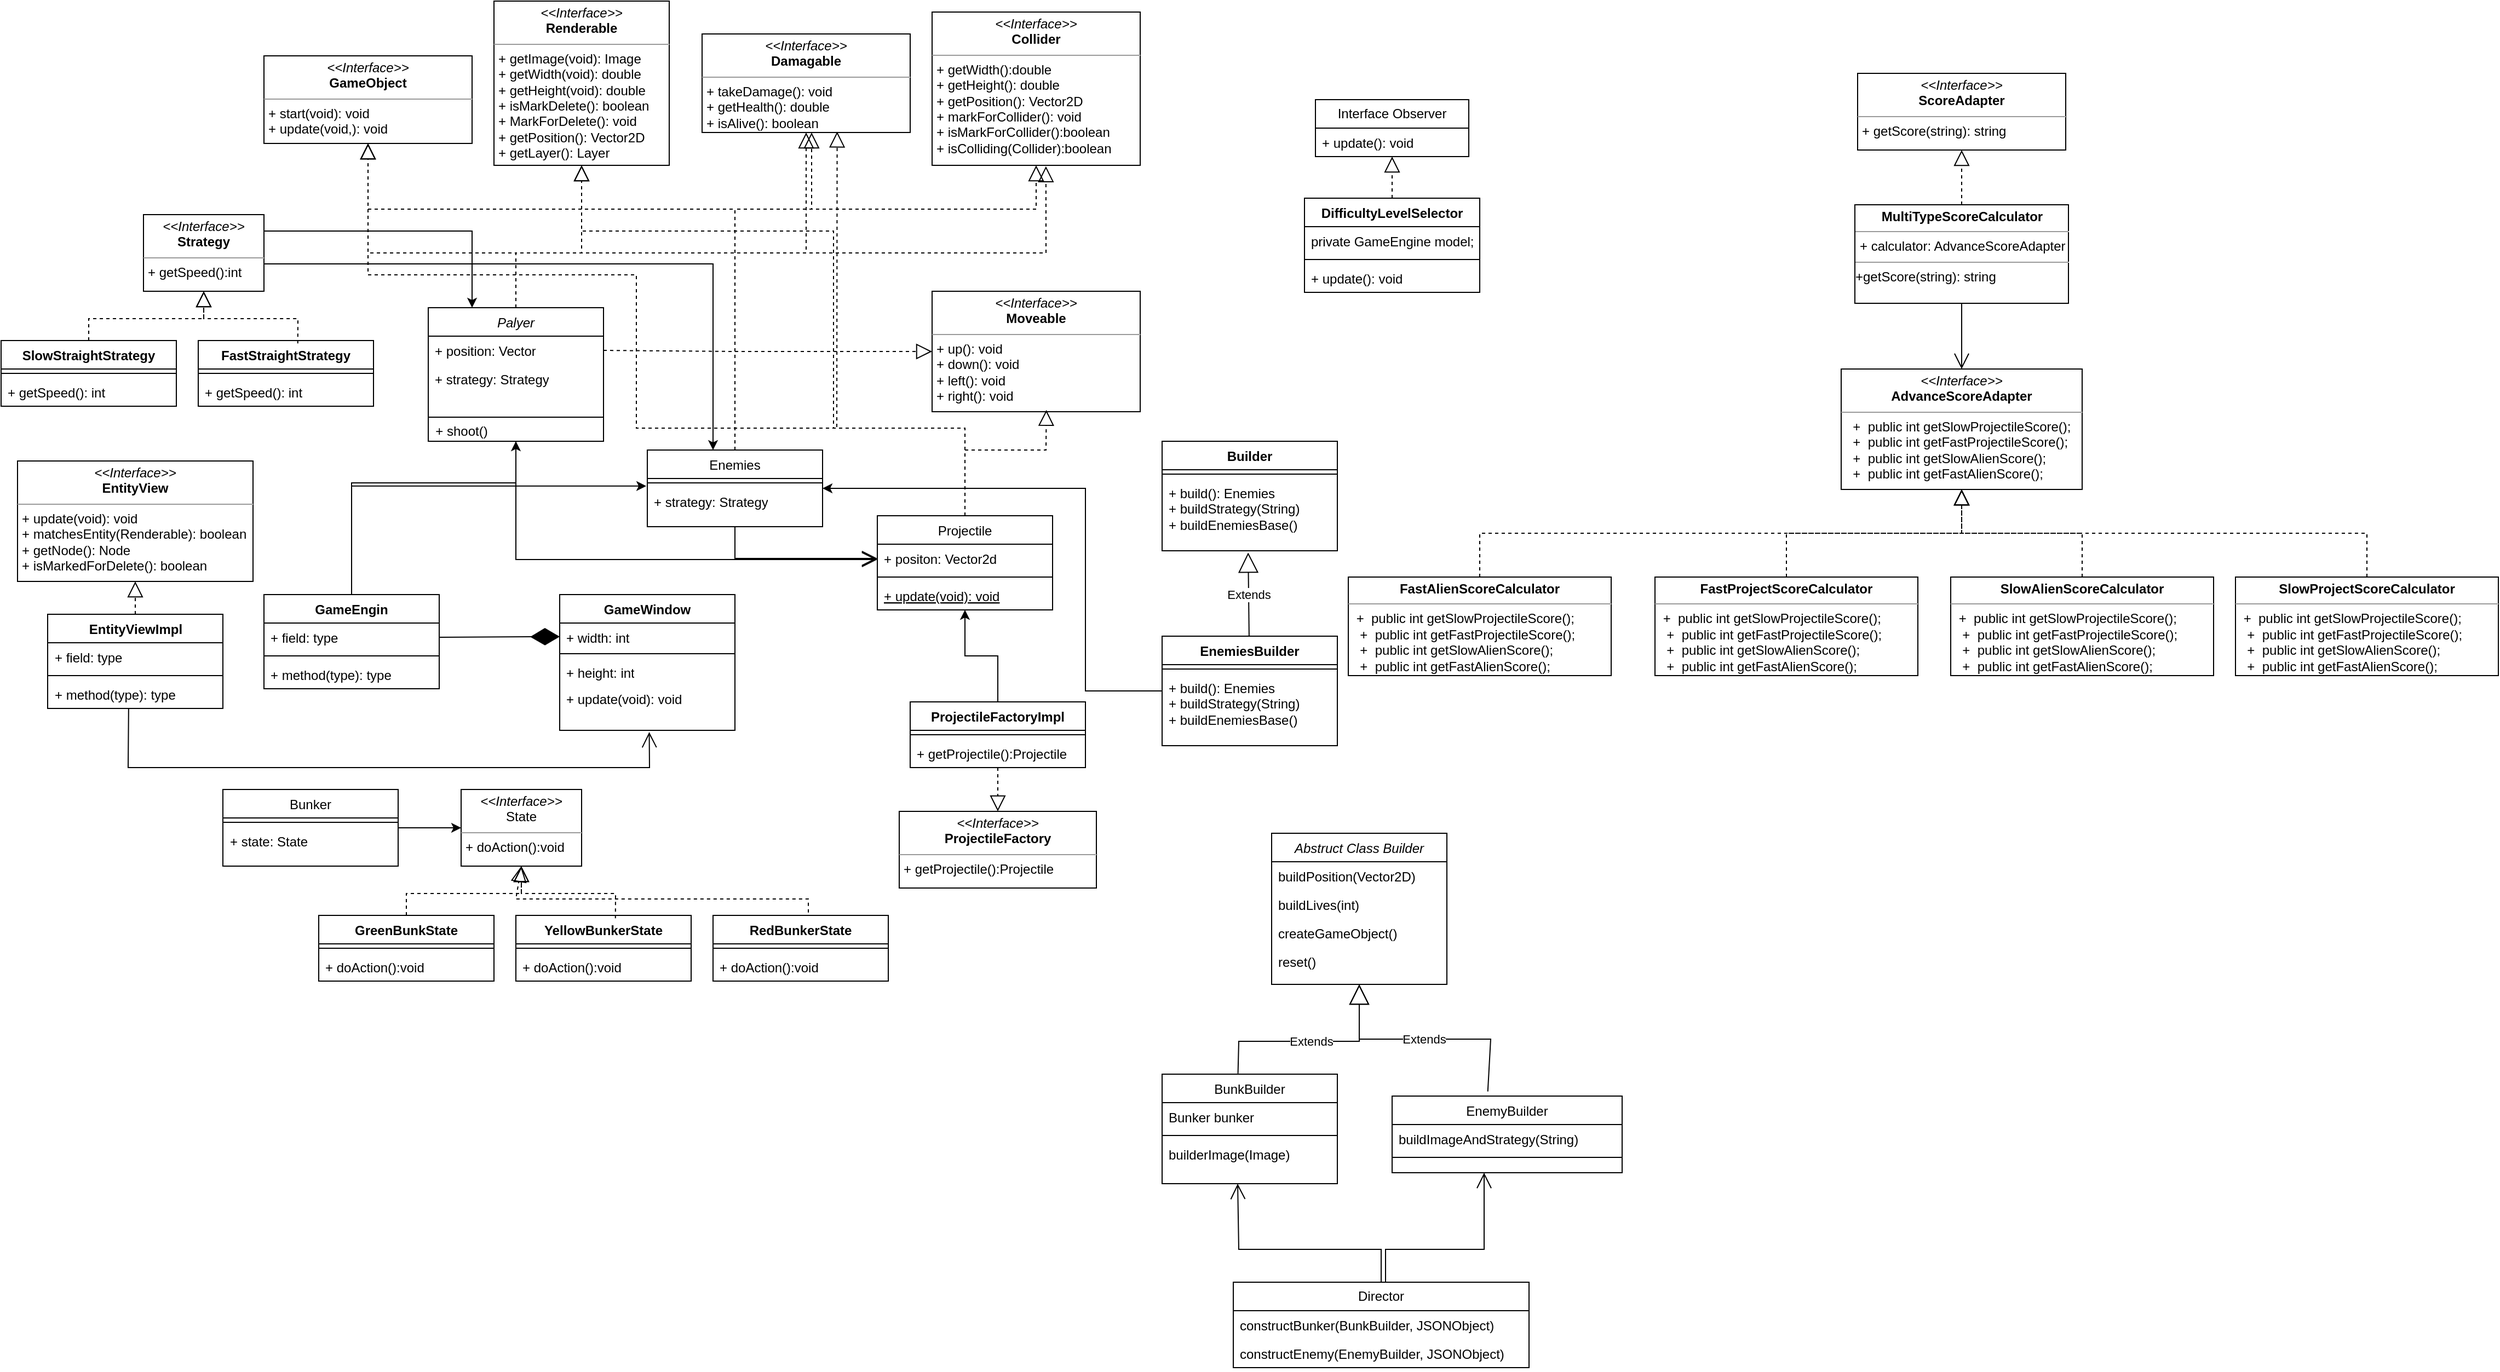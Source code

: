 <mxfile version="22.0.8" type="github">
  <diagram id="C5RBs43oDa-KdzZeNtuy" name="Page-1">
    <mxGraphModel dx="2566" dy="727" grid="1" gridSize="10" guides="1" tooltips="1" connect="1" arrows="1" fold="1" page="1" pageScale="1" pageWidth="827" pageHeight="1169" math="0" shadow="0">
      <root>
        <mxCell id="WIyWlLk6GJQsqaUBKTNV-0" />
        <mxCell id="WIyWlLk6GJQsqaUBKTNV-1" parent="WIyWlLk6GJQsqaUBKTNV-0" />
        <mxCell id="zkfFHV4jXpPFQw0GAbJ--0" value="Palyer" style="swimlane;fontStyle=2;align=center;verticalAlign=top;childLayout=stackLayout;horizontal=1;startSize=26;horizontalStack=0;resizeParent=1;resizeLast=0;collapsible=1;marginBottom=0;rounded=0;shadow=0;strokeWidth=1;" parent="WIyWlLk6GJQsqaUBKTNV-1" vertex="1">
          <mxGeometry x="200" y="280" width="160" height="122" as="geometry">
            <mxRectangle x="230" y="140" width="160" height="26" as="alternateBounds" />
          </mxGeometry>
        </mxCell>
        <mxCell id="wvUIx9EUSzUpLCrMTZV1-17" value="+ position: Vector" style="text;strokeColor=none;fillColor=none;align=left;verticalAlign=top;spacingLeft=4;spacingRight=4;overflow=hidden;rotatable=0;points=[[0,0.5],[1,0.5]];portConstraint=eastwest;whiteSpace=wrap;html=1;" parent="zkfFHV4jXpPFQw0GAbJ--0" vertex="1">
          <mxGeometry y="26" width="160" height="26" as="geometry" />
        </mxCell>
        <mxCell id="wvUIx9EUSzUpLCrMTZV1-38" value="+ strategy: Strategy" style="text;strokeColor=none;fillColor=none;align=left;verticalAlign=top;spacingLeft=4;spacingRight=4;overflow=hidden;rotatable=0;points=[[0,0.5],[1,0.5]];portConstraint=eastwest;whiteSpace=wrap;html=1;" parent="zkfFHV4jXpPFQw0GAbJ--0" vertex="1">
          <mxGeometry y="52" width="160" height="26" as="geometry" />
        </mxCell>
        <mxCell id="zkfFHV4jXpPFQw0GAbJ--4" value="" style="line;html=1;strokeWidth=1;align=left;verticalAlign=middle;spacingTop=-1;spacingLeft=3;spacingRight=3;rotatable=0;labelPosition=right;points=[];portConstraint=eastwest;" parent="zkfFHV4jXpPFQw0GAbJ--0" vertex="1">
          <mxGeometry y="78" width="160" height="44" as="geometry" />
        </mxCell>
        <mxCell id="zkfFHV4jXpPFQw0GAbJ--6" value="Projectile" style="swimlane;fontStyle=0;align=center;verticalAlign=top;childLayout=stackLayout;horizontal=1;startSize=26;horizontalStack=0;resizeParent=1;resizeLast=0;collapsible=1;marginBottom=0;rounded=0;shadow=0;strokeWidth=1;" parent="WIyWlLk6GJQsqaUBKTNV-1" vertex="1">
          <mxGeometry x="610" y="470" width="160" height="86" as="geometry">
            <mxRectangle x="130" y="380" width="160" height="26" as="alternateBounds" />
          </mxGeometry>
        </mxCell>
        <mxCell id="zkfFHV4jXpPFQw0GAbJ--11" value="+ positon: Vector2d" style="text;align=left;verticalAlign=top;spacingLeft=4;spacingRight=4;overflow=hidden;rotatable=0;points=[[0,0.5],[1,0.5]];portConstraint=eastwest;" parent="zkfFHV4jXpPFQw0GAbJ--6" vertex="1">
          <mxGeometry y="26" width="160" height="26" as="geometry" />
        </mxCell>
        <mxCell id="zkfFHV4jXpPFQw0GAbJ--9" value="" style="line;html=1;strokeWidth=1;align=left;verticalAlign=middle;spacingTop=-1;spacingLeft=3;spacingRight=3;rotatable=0;labelPosition=right;points=[];portConstraint=eastwest;" parent="zkfFHV4jXpPFQw0GAbJ--6" vertex="1">
          <mxGeometry y="52" width="160" height="8" as="geometry" />
        </mxCell>
        <mxCell id="zkfFHV4jXpPFQw0GAbJ--10" value="+ update(void): void" style="text;align=left;verticalAlign=top;spacingLeft=4;spacingRight=4;overflow=hidden;rotatable=0;points=[[0,0.5],[1,0.5]];portConstraint=eastwest;fontStyle=4" parent="zkfFHV4jXpPFQw0GAbJ--6" vertex="1">
          <mxGeometry y="60" width="160" height="26" as="geometry" />
        </mxCell>
        <mxCell id="zkfFHV4jXpPFQw0GAbJ--13" value="Enemies" style="swimlane;fontStyle=0;align=center;verticalAlign=top;childLayout=stackLayout;horizontal=1;startSize=26;horizontalStack=0;resizeParent=1;resizeLast=0;collapsible=1;marginBottom=0;rounded=0;shadow=0;strokeWidth=1;" parent="WIyWlLk6GJQsqaUBKTNV-1" vertex="1">
          <mxGeometry x="400" y="410" width="160" height="70" as="geometry">
            <mxRectangle x="340" y="380" width="170" height="26" as="alternateBounds" />
          </mxGeometry>
        </mxCell>
        <mxCell id="zkfFHV4jXpPFQw0GAbJ--15" value="" style="line;html=1;strokeWidth=1;align=left;verticalAlign=middle;spacingTop=-1;spacingLeft=3;spacingRight=3;rotatable=0;labelPosition=right;points=[];portConstraint=eastwest;" parent="zkfFHV4jXpPFQw0GAbJ--13" vertex="1">
          <mxGeometry y="26" width="160" height="8" as="geometry" />
        </mxCell>
        <mxCell id="wvUIx9EUSzUpLCrMTZV1-39" value="+ strategy: Strategy" style="text;strokeColor=none;fillColor=none;align=left;verticalAlign=top;spacingLeft=4;spacingRight=4;overflow=hidden;rotatable=0;points=[[0,0.5],[1,0.5]];portConstraint=eastwest;whiteSpace=wrap;html=1;" parent="zkfFHV4jXpPFQw0GAbJ--13" vertex="1">
          <mxGeometry y="34" width="160" height="26" as="geometry" />
        </mxCell>
        <mxCell id="wvUIx9EUSzUpLCrMTZV1-3" value="&lt;p style=&quot;margin:0px;margin-top:4px;text-align:center;&quot;&gt;&lt;i&gt;&amp;lt;&amp;lt;Interface&amp;gt;&amp;gt;&lt;/i&gt;&lt;br&gt;&lt;b&gt;GameObject&lt;/b&gt;&lt;/p&gt;&lt;hr size=&quot;1&quot;&gt;&lt;p style=&quot;margin:0px;margin-left:4px;&quot;&gt;&lt;/p&gt;&lt;p style=&quot;margin:0px;margin-left:4px;&quot;&gt;+ start(void): void&lt;br&gt;+ update(void,): void&lt;/p&gt;" style="verticalAlign=top;align=left;overflow=fill;fontSize=12;fontFamily=Helvetica;html=1;whiteSpace=wrap;" parent="WIyWlLk6GJQsqaUBKTNV-1" vertex="1">
          <mxGeometry x="50" y="50" width="190" height="80" as="geometry" />
        </mxCell>
        <mxCell id="wvUIx9EUSzUpLCrMTZV1-4" value="&lt;p style=&quot;margin:0px;margin-top:4px;text-align:center;&quot;&gt;&lt;i&gt;&amp;lt;&amp;lt;Interface&amp;gt;&amp;gt;&lt;/i&gt;&lt;br&gt;&lt;b&gt;Renderable&lt;/b&gt;&lt;/p&gt;&lt;hr size=&quot;1&quot;&gt;&lt;p style=&quot;margin:0px;margin-left:4px;&quot;&gt;&lt;/p&gt;&lt;p style=&quot;margin:0px;margin-left:4px;&quot;&gt;+ getImage(void): Image&lt;br&gt;+ getWidth(void): double&lt;/p&gt;&lt;p style=&quot;margin:0px;margin-left:4px;&quot;&gt;+ getHeight(void): double&lt;/p&gt;&lt;p style=&quot;margin:0px;margin-left:4px;&quot;&gt;+ isMarkDelete(): boolean&lt;/p&gt;&lt;p style=&quot;margin:0px;margin-left:4px;&quot;&gt;+ MarkForDelete(): void&lt;/p&gt;&lt;p style=&quot;margin:0px;margin-left:4px;&quot;&gt;+ getPosition(): Vector2D&lt;/p&gt;&lt;p style=&quot;margin:0px;margin-left:4px;&quot;&gt;+ getLayer(): Layer&lt;/p&gt;" style="verticalAlign=top;align=left;overflow=fill;fontSize=12;fontFamily=Helvetica;html=1;whiteSpace=wrap;" parent="WIyWlLk6GJQsqaUBKTNV-1" vertex="1">
          <mxGeometry x="260" width="160" height="150" as="geometry" />
        </mxCell>
        <mxCell id="wvUIx9EUSzUpLCrMTZV1-6" value="&lt;p style=&quot;margin:0px;margin-top:4px;text-align:center;&quot;&gt;&lt;i&gt;&amp;lt;&amp;lt;Interface&amp;gt;&amp;gt;&lt;/i&gt;&lt;br&gt;&lt;b&gt;Moveable&lt;/b&gt;&lt;/p&gt;&lt;hr size=&quot;1&quot;&gt;&lt;p style=&quot;margin:0px;margin-left:4px;&quot;&gt;+ up(): void&lt;br&gt;+ down(): void&lt;/p&gt;&lt;p style=&quot;margin:0px;margin-left:4px;&quot;&gt;+ left(): void&lt;/p&gt;&lt;p style=&quot;margin:0px;margin-left:4px;&quot;&gt;+ right(): void&lt;/p&gt;" style="verticalAlign=top;align=left;overflow=fill;fontSize=12;fontFamily=Helvetica;html=1;whiteSpace=wrap;" parent="WIyWlLk6GJQsqaUBKTNV-1" vertex="1">
          <mxGeometry x="660" y="265" width="190" height="110" as="geometry" />
        </mxCell>
        <mxCell id="wvUIx9EUSzUpLCrMTZV1-7" value="&lt;p style=&quot;margin:0px;margin-top:4px;text-align:center;&quot;&gt;&lt;i&gt;&amp;lt;&amp;lt;Interface&amp;gt;&amp;gt;&lt;/i&gt;&lt;br&gt;&lt;b&gt;Collider&lt;/b&gt;&lt;/p&gt;&lt;hr size=&quot;1&quot;&gt;&lt;p style=&quot;margin:0px;margin-left:4px;&quot;&gt;+ getWidth():double&amp;nbsp;&lt;br&gt;+ getHeight(): double&lt;/p&gt;&lt;p style=&quot;margin:0px;margin-left:4px;&quot;&gt;+ getPosition(): Vector2D&lt;/p&gt;&lt;p style=&quot;margin:0px;margin-left:4px;&quot;&gt;+ markForCollider(): void&lt;/p&gt;&lt;p style=&quot;margin:0px;margin-left:4px;&quot;&gt;+ isMarkForCollider():boolean&lt;/p&gt;&lt;p style=&quot;margin:0px;margin-left:4px;&quot;&gt;+ isColliding(Collider):boolean&lt;/p&gt;" style="verticalAlign=top;align=left;overflow=fill;fontSize=12;fontFamily=Helvetica;html=1;whiteSpace=wrap;" parent="WIyWlLk6GJQsqaUBKTNV-1" vertex="1">
          <mxGeometry x="660" y="10" width="190" height="140" as="geometry" />
        </mxCell>
        <mxCell id="wvUIx9EUSzUpLCrMTZV1-9" value="" style="endArrow=block;dashed=1;endFill=0;endSize=12;html=1;rounded=0;exitX=0.5;exitY=0;exitDx=0;exitDy=0;entryX=0.5;entryY=1;entryDx=0;entryDy=0;" parent="WIyWlLk6GJQsqaUBKTNV-1" source="zkfFHV4jXpPFQw0GAbJ--0" target="wvUIx9EUSzUpLCrMTZV1-3" edge="1">
          <mxGeometry width="160" relative="1" as="geometry">
            <mxPoint x="330" y="220" as="sourcePoint" />
            <mxPoint x="490" y="220" as="targetPoint" />
            <Array as="points">
              <mxPoint x="280" y="230" />
              <mxPoint x="145" y="230" />
            </Array>
          </mxGeometry>
        </mxCell>
        <mxCell id="wvUIx9EUSzUpLCrMTZV1-11" value="" style="endArrow=block;dashed=1;endFill=0;endSize=12;html=1;rounded=0;exitX=0.5;exitY=0;exitDx=0;exitDy=0;entryX=0.5;entryY=1;entryDx=0;entryDy=0;" parent="WIyWlLk6GJQsqaUBKTNV-1" source="zkfFHV4jXpPFQw0GAbJ--0" target="wvUIx9EUSzUpLCrMTZV1-4" edge="1">
          <mxGeometry width="160" relative="1" as="geometry">
            <mxPoint x="290" y="250" as="sourcePoint" />
            <mxPoint x="155" y="130" as="targetPoint" />
            <Array as="points">
              <mxPoint x="280" y="230" />
              <mxPoint x="340" y="230" />
            </Array>
          </mxGeometry>
        </mxCell>
        <mxCell id="wvUIx9EUSzUpLCrMTZV1-12" value="&lt;p style=&quot;margin:0px;margin-top:4px;text-align:center;&quot;&gt;&lt;i&gt;&amp;lt;&amp;lt;Interface&amp;gt;&amp;gt;&lt;/i&gt;&lt;br&gt;&lt;b&gt;Damagable&lt;/b&gt;&lt;/p&gt;&lt;hr size=&quot;1&quot;&gt;&lt;p style=&quot;margin:0px;margin-left:4px;&quot;&gt;+ takeDamage(): void&lt;br&gt;+ getHealth(): double&lt;/p&gt;&lt;p style=&quot;margin:0px;margin-left:4px;&quot;&gt;+ isAlive(): boolean&lt;/p&gt;" style="verticalAlign=top;align=left;overflow=fill;fontSize=12;fontFamily=Helvetica;html=1;whiteSpace=wrap;" parent="WIyWlLk6GJQsqaUBKTNV-1" vertex="1">
          <mxGeometry x="450" y="30" width="190" height="90" as="geometry" />
        </mxCell>
        <mxCell id="wvUIx9EUSzUpLCrMTZV1-13" value="" style="endArrow=block;dashed=1;endFill=0;endSize=12;html=1;rounded=0;entryX=0.5;entryY=1;entryDx=0;entryDy=0;" parent="WIyWlLk6GJQsqaUBKTNV-1" target="wvUIx9EUSzUpLCrMTZV1-12" edge="1">
          <mxGeometry width="160" relative="1" as="geometry">
            <mxPoint x="280" y="280" as="sourcePoint" />
            <mxPoint x="375" y="180" as="targetPoint" />
            <Array as="points">
              <mxPoint x="280" y="230" />
              <mxPoint x="375" y="230" />
              <mxPoint x="545" y="230" />
            </Array>
          </mxGeometry>
        </mxCell>
        <mxCell id="wvUIx9EUSzUpLCrMTZV1-14" value="" style="endArrow=block;dashed=1;endFill=0;endSize=12;html=1;rounded=0;entryX=0;entryY=0.5;entryDx=0;entryDy=0;exitX=1;exitY=0.5;exitDx=0;exitDy=0;" parent="WIyWlLk6GJQsqaUBKTNV-1" source="wvUIx9EUSzUpLCrMTZV1-17" target="wvUIx9EUSzUpLCrMTZV1-6" edge="1">
          <mxGeometry width="160" relative="1" as="geometry">
            <mxPoint x="290" y="290" as="sourcePoint" />
            <mxPoint x="555" y="130" as="targetPoint" />
            <Array as="points">
              <mxPoint x="480" y="320" />
            </Array>
          </mxGeometry>
        </mxCell>
        <mxCell id="wvUIx9EUSzUpLCrMTZV1-16" value="" style="endArrow=block;dashed=1;endFill=0;endSize=12;html=1;rounded=0;entryX=0.547;entryY=1.006;entryDx=0;entryDy=0;exitX=0.5;exitY=0;exitDx=0;exitDy=0;entryPerimeter=0;" parent="WIyWlLk6GJQsqaUBKTNV-1" source="zkfFHV4jXpPFQw0GAbJ--0" target="wvUIx9EUSzUpLCrMTZV1-7" edge="1">
          <mxGeometry width="160" relative="1" as="geometry">
            <mxPoint x="370" y="330" as="sourcePoint" />
            <mxPoint x="670" y="330" as="targetPoint" />
            <Array as="points">
              <mxPoint x="280" y="230" />
              <mxPoint x="530" y="230" />
              <mxPoint x="764" y="230" />
            </Array>
          </mxGeometry>
        </mxCell>
        <mxCell id="Yl8rE1powxv3w62XSkHL-32" style="edgeStyle=orthogonalEdgeStyle;rounded=0;orthogonalLoop=1;jettySize=auto;html=1;" parent="WIyWlLk6GJQsqaUBKTNV-1" source="wvUIx9EUSzUpLCrMTZV1-18" target="zkfFHV4jXpPFQw0GAbJ--13" edge="1">
          <mxGeometry relative="1" as="geometry">
            <Array as="points">
              <mxPoint x="460" y="240" />
            </Array>
          </mxGeometry>
        </mxCell>
        <mxCell id="Yl8rE1powxv3w62XSkHL-33" style="edgeStyle=orthogonalEdgeStyle;rounded=0;orthogonalLoop=1;jettySize=auto;html=1;entryX=0.25;entryY=0;entryDx=0;entryDy=0;" parent="WIyWlLk6GJQsqaUBKTNV-1" source="wvUIx9EUSzUpLCrMTZV1-18" target="zkfFHV4jXpPFQw0GAbJ--0" edge="1">
          <mxGeometry relative="1" as="geometry">
            <Array as="points">
              <mxPoint x="240" y="210" />
            </Array>
          </mxGeometry>
        </mxCell>
        <mxCell id="wvUIx9EUSzUpLCrMTZV1-18" value="&lt;p style=&quot;margin:0px;margin-top:4px;text-align:center;&quot;&gt;&lt;i&gt;&amp;lt;&amp;lt;Interface&amp;gt;&amp;gt;&lt;/i&gt;&lt;br&gt;&lt;b&gt;Strategy&lt;/b&gt;&lt;/p&gt;&lt;hr size=&quot;1&quot;&gt;&lt;p style=&quot;margin:0px;margin-left:4px;&quot;&gt;+ getSpeed():int&lt;br&gt;&lt;/p&gt;" style="verticalAlign=top;align=left;overflow=fill;fontSize=12;fontFamily=Helvetica;html=1;whiteSpace=wrap;" parent="WIyWlLk6GJQsqaUBKTNV-1" vertex="1">
          <mxGeometry x="-60" y="195" width="110" height="70" as="geometry" />
        </mxCell>
        <mxCell id="wvUIx9EUSzUpLCrMTZV1-19" value="SlowStraightStrategy" style="swimlane;fontStyle=1;align=center;verticalAlign=top;childLayout=stackLayout;horizontal=1;startSize=26;horizontalStack=0;resizeParent=1;resizeParentMax=0;resizeLast=0;collapsible=1;marginBottom=0;whiteSpace=wrap;html=1;" parent="WIyWlLk6GJQsqaUBKTNV-1" vertex="1">
          <mxGeometry x="-190" y="310" width="160" height="60" as="geometry" />
        </mxCell>
        <mxCell id="wvUIx9EUSzUpLCrMTZV1-21" value="" style="line;strokeWidth=1;fillColor=none;align=left;verticalAlign=middle;spacingTop=-1;spacingLeft=3;spacingRight=3;rotatable=0;labelPosition=right;points=[];portConstraint=eastwest;strokeColor=inherit;" parent="wvUIx9EUSzUpLCrMTZV1-19" vertex="1">
          <mxGeometry y="26" width="160" height="8" as="geometry" />
        </mxCell>
        <mxCell id="wvUIx9EUSzUpLCrMTZV1-22" value="+ getSpeed(): int" style="text;strokeColor=none;fillColor=none;align=left;verticalAlign=top;spacingLeft=4;spacingRight=4;overflow=hidden;rotatable=0;points=[[0,0.5],[1,0.5]];portConstraint=eastwest;whiteSpace=wrap;html=1;" parent="wvUIx9EUSzUpLCrMTZV1-19" vertex="1">
          <mxGeometry y="34" width="160" height="26" as="geometry" />
        </mxCell>
        <mxCell id="wvUIx9EUSzUpLCrMTZV1-23" value="" style="endArrow=block;dashed=1;endFill=0;endSize=12;html=1;rounded=0;exitX=0.5;exitY=0;exitDx=0;exitDy=0;entryX=0.5;entryY=1;entryDx=0;entryDy=0;" parent="WIyWlLk6GJQsqaUBKTNV-1" source="wvUIx9EUSzUpLCrMTZV1-19" target="wvUIx9EUSzUpLCrMTZV1-18" edge="1">
          <mxGeometry width="160" relative="1" as="geometry">
            <mxPoint x="290" y="290" as="sourcePoint" />
            <mxPoint x="155" y="140" as="targetPoint" />
            <Array as="points">
              <mxPoint x="-110" y="290" />
              <mxPoint x="-5" y="290" />
            </Array>
          </mxGeometry>
        </mxCell>
        <mxCell id="wvUIx9EUSzUpLCrMTZV1-24" value="FastStraightStrategy" style="swimlane;fontStyle=1;align=center;verticalAlign=top;childLayout=stackLayout;horizontal=1;startSize=26;horizontalStack=0;resizeParent=1;resizeParentMax=0;resizeLast=0;collapsible=1;marginBottom=0;whiteSpace=wrap;html=1;" parent="WIyWlLk6GJQsqaUBKTNV-1" vertex="1">
          <mxGeometry x="-10" y="310" width="160" height="60" as="geometry" />
        </mxCell>
        <mxCell id="wvUIx9EUSzUpLCrMTZV1-25" value="" style="line;strokeWidth=1;fillColor=none;align=left;verticalAlign=middle;spacingTop=-1;spacingLeft=3;spacingRight=3;rotatable=0;labelPosition=right;points=[];portConstraint=eastwest;strokeColor=inherit;" parent="wvUIx9EUSzUpLCrMTZV1-24" vertex="1">
          <mxGeometry y="26" width="160" height="8" as="geometry" />
        </mxCell>
        <mxCell id="wvUIx9EUSzUpLCrMTZV1-26" value="+ getSpeed(): int" style="text;strokeColor=none;fillColor=none;align=left;verticalAlign=top;spacingLeft=4;spacingRight=4;overflow=hidden;rotatable=0;points=[[0,0.5],[1,0.5]];portConstraint=eastwest;whiteSpace=wrap;html=1;" parent="wvUIx9EUSzUpLCrMTZV1-24" vertex="1">
          <mxGeometry y="34" width="160" height="26" as="geometry" />
        </mxCell>
        <mxCell id="wvUIx9EUSzUpLCrMTZV1-28" value="" style="endArrow=block;dashed=1;endFill=0;endSize=12;html=1;rounded=0;exitX=0.568;exitY=0.043;exitDx=0;exitDy=0;exitPerimeter=0;entryX=0.5;entryY=1;entryDx=0;entryDy=0;" parent="WIyWlLk6GJQsqaUBKTNV-1" source="wvUIx9EUSzUpLCrMTZV1-24" target="wvUIx9EUSzUpLCrMTZV1-18" edge="1">
          <mxGeometry width="160" relative="1" as="geometry">
            <mxPoint x="-100" y="320" as="sourcePoint" />
            <mxPoint x="110" y="210" as="targetPoint" />
            <Array as="points">
              <mxPoint x="81" y="290" />
              <mxPoint x="-5" y="290" />
            </Array>
          </mxGeometry>
        </mxCell>
        <mxCell id="wvUIx9EUSzUpLCrMTZV1-35" value="" style="endArrow=block;dashed=1;endFill=0;endSize=12;html=1;rounded=0;exitX=0.5;exitY=0;exitDx=0;exitDy=0;entryX=0.5;entryY=1;entryDx=0;entryDy=0;" parent="WIyWlLk6GJQsqaUBKTNV-1" source="zkfFHV4jXpPFQw0GAbJ--13" target="wvUIx9EUSzUpLCrMTZV1-3" edge="1">
          <mxGeometry width="160" relative="1" as="geometry">
            <mxPoint x="330" y="220" as="sourcePoint" />
            <mxPoint x="490" y="220" as="targetPoint" />
            <Array as="points">
              <mxPoint x="480" y="190" />
              <mxPoint x="145" y="190" />
            </Array>
          </mxGeometry>
        </mxCell>
        <mxCell id="wvUIx9EUSzUpLCrMTZV1-36" value="" style="endArrow=block;dashed=1;endFill=0;endSize=12;html=1;rounded=0;exitX=0.5;exitY=0;exitDx=0;exitDy=0;" parent="WIyWlLk6GJQsqaUBKTNV-1" source="zkfFHV4jXpPFQw0GAbJ--13" edge="1">
          <mxGeometry width="160" relative="1" as="geometry">
            <mxPoint x="330" y="220" as="sourcePoint" />
            <mxPoint x="550" y="120" as="targetPoint" />
            <Array as="points">
              <mxPoint x="480" y="190" />
              <mxPoint x="550" y="190" />
            </Array>
          </mxGeometry>
        </mxCell>
        <mxCell id="wvUIx9EUSzUpLCrMTZV1-37" value="" style="endArrow=block;dashed=1;endFill=0;endSize=12;html=1;rounded=0;exitX=0.5;exitY=0;exitDx=0;exitDy=0;entryX=0.5;entryY=1;entryDx=0;entryDy=0;" parent="WIyWlLk6GJQsqaUBKTNV-1" source="zkfFHV4jXpPFQw0GAbJ--13" target="wvUIx9EUSzUpLCrMTZV1-7" edge="1">
          <mxGeometry width="160" relative="1" as="geometry">
            <mxPoint x="330" y="220" as="sourcePoint" />
            <mxPoint x="490" y="220" as="targetPoint" />
            <Array as="points">
              <mxPoint x="480" y="190" />
              <mxPoint x="755" y="190" />
            </Array>
          </mxGeometry>
        </mxCell>
        <mxCell id="wvUIx9EUSzUpLCrMTZV1-40" value="" style="endArrow=block;dashed=1;endFill=0;endSize=12;html=1;rounded=0;exitX=0.5;exitY=0;exitDx=0;exitDy=0;entryX=0.549;entryY=0.985;entryDx=0;entryDy=0;entryPerimeter=0;" parent="WIyWlLk6GJQsqaUBKTNV-1" source="zkfFHV4jXpPFQw0GAbJ--6" target="wvUIx9EUSzUpLCrMTZV1-6" edge="1">
          <mxGeometry width="160" relative="1" as="geometry">
            <mxPoint x="330" y="220" as="sourcePoint" />
            <mxPoint x="490" y="220" as="targetPoint" />
            <Array as="points">
              <mxPoint x="690" y="410" />
              <mxPoint x="764" y="410" />
            </Array>
          </mxGeometry>
        </mxCell>
        <mxCell id="wvUIx9EUSzUpLCrMTZV1-41" value="" style="endArrow=block;dashed=1;endFill=0;endSize=12;html=1;rounded=0;exitX=0.5;exitY=0;exitDx=0;exitDy=0;entryX=0.649;entryY=0.991;entryDx=0;entryDy=0;entryPerimeter=0;" parent="WIyWlLk6GJQsqaUBKTNV-1" source="zkfFHV4jXpPFQw0GAbJ--6" target="wvUIx9EUSzUpLCrMTZV1-12" edge="1">
          <mxGeometry width="160" relative="1" as="geometry">
            <mxPoint x="330" y="220" as="sourcePoint" />
            <mxPoint x="490" y="220" as="targetPoint" />
            <Array as="points">
              <mxPoint x="690" y="390" />
              <mxPoint x="573" y="390" />
            </Array>
          </mxGeometry>
        </mxCell>
        <mxCell id="wvUIx9EUSzUpLCrMTZV1-42" value="" style="endArrow=block;dashed=1;endFill=0;endSize=12;html=1;rounded=0;exitX=0.5;exitY=0;exitDx=0;exitDy=0;entryX=0.5;entryY=1;entryDx=0;entryDy=0;" parent="WIyWlLk6GJQsqaUBKTNV-1" source="zkfFHV4jXpPFQw0GAbJ--6" target="wvUIx9EUSzUpLCrMTZV1-4" edge="1">
          <mxGeometry width="160" relative="1" as="geometry">
            <mxPoint x="260" y="510" as="sourcePoint" />
            <mxPoint x="420" y="510" as="targetPoint" />
            <Array as="points">
              <mxPoint x="690" y="390" />
              <mxPoint x="570" y="390" />
              <mxPoint x="570" y="210" />
              <mxPoint x="340" y="210" />
            </Array>
          </mxGeometry>
        </mxCell>
        <mxCell id="wvUIx9EUSzUpLCrMTZV1-43" value="" style="endArrow=block;dashed=1;endFill=0;endSize=12;html=1;rounded=0;exitX=0.5;exitY=0;exitDx=0;exitDy=0;entryX=0.5;entryY=1;entryDx=0;entryDy=0;" parent="WIyWlLk6GJQsqaUBKTNV-1" source="zkfFHV4jXpPFQw0GAbJ--6" target="wvUIx9EUSzUpLCrMTZV1-3" edge="1">
          <mxGeometry width="160" relative="1" as="geometry">
            <mxPoint x="330" y="410" as="sourcePoint" />
            <mxPoint x="490" y="410" as="targetPoint" />
            <Array as="points">
              <mxPoint x="690" y="390" />
              <mxPoint x="390" y="390" />
              <mxPoint x="390" y="250" />
              <mxPoint x="145" y="250" />
            </Array>
          </mxGeometry>
        </mxCell>
        <mxCell id="wvUIx9EUSzUpLCrMTZV1-55" style="edgeStyle=orthogonalEdgeStyle;rounded=0;orthogonalLoop=1;jettySize=auto;html=1;entryX=0.5;entryY=1;entryDx=0;entryDy=0;" parent="WIyWlLk6GJQsqaUBKTNV-1" source="wvUIx9EUSzUpLCrMTZV1-44" target="zkfFHV4jXpPFQw0GAbJ--0" edge="1">
          <mxGeometry relative="1" as="geometry">
            <Array as="points">
              <mxPoint x="130" y="440" />
              <mxPoint x="280" y="440" />
            </Array>
          </mxGeometry>
        </mxCell>
        <mxCell id="wvUIx9EUSzUpLCrMTZV1-56" style="edgeStyle=orthogonalEdgeStyle;rounded=0;orthogonalLoop=1;jettySize=auto;html=1;entryX=-0.006;entryY=0.861;entryDx=0;entryDy=0;entryPerimeter=0;" parent="WIyWlLk6GJQsqaUBKTNV-1" source="wvUIx9EUSzUpLCrMTZV1-44" target="zkfFHV4jXpPFQw0GAbJ--15" edge="1">
          <mxGeometry relative="1" as="geometry" />
        </mxCell>
        <mxCell id="wvUIx9EUSzUpLCrMTZV1-44" value="GameEngin" style="swimlane;fontStyle=1;align=center;verticalAlign=top;childLayout=stackLayout;horizontal=1;startSize=26;horizontalStack=0;resizeParent=1;resizeParentMax=0;resizeLast=0;collapsible=1;marginBottom=0;whiteSpace=wrap;html=1;" parent="WIyWlLk6GJQsqaUBKTNV-1" vertex="1">
          <mxGeometry x="50" y="542" width="160" height="86" as="geometry" />
        </mxCell>
        <mxCell id="wvUIx9EUSzUpLCrMTZV1-45" value="+ field: type" style="text;strokeColor=none;fillColor=none;align=left;verticalAlign=top;spacingLeft=4;spacingRight=4;overflow=hidden;rotatable=0;points=[[0,0.5],[1,0.5]];portConstraint=eastwest;whiteSpace=wrap;html=1;" parent="wvUIx9EUSzUpLCrMTZV1-44" vertex="1">
          <mxGeometry y="26" width="160" height="26" as="geometry" />
        </mxCell>
        <mxCell id="wvUIx9EUSzUpLCrMTZV1-46" value="" style="line;strokeWidth=1;fillColor=none;align=left;verticalAlign=middle;spacingTop=-1;spacingLeft=3;spacingRight=3;rotatable=0;labelPosition=right;points=[];portConstraint=eastwest;strokeColor=inherit;" parent="wvUIx9EUSzUpLCrMTZV1-44" vertex="1">
          <mxGeometry y="52" width="160" height="8" as="geometry" />
        </mxCell>
        <mxCell id="wvUIx9EUSzUpLCrMTZV1-47" value="+ method(type): type" style="text;strokeColor=none;fillColor=none;align=left;verticalAlign=top;spacingLeft=4;spacingRight=4;overflow=hidden;rotatable=0;points=[[0,0.5],[1,0.5]];portConstraint=eastwest;whiteSpace=wrap;html=1;" parent="wvUIx9EUSzUpLCrMTZV1-44" vertex="1">
          <mxGeometry y="60" width="160" height="26" as="geometry" />
        </mxCell>
        <mxCell id="wvUIx9EUSzUpLCrMTZV1-48" value="GameWindow" style="swimlane;fontStyle=1;align=center;verticalAlign=top;childLayout=stackLayout;horizontal=1;startSize=26;horizontalStack=0;resizeParent=1;resizeParentMax=0;resizeLast=0;collapsible=1;marginBottom=0;whiteSpace=wrap;html=1;" parent="WIyWlLk6GJQsqaUBKTNV-1" vertex="1">
          <mxGeometry x="320" y="542" width="160" height="124" as="geometry" />
        </mxCell>
        <mxCell id="wvUIx9EUSzUpLCrMTZV1-49" value="+ width: int&lt;br&gt;" style="text;strokeColor=none;fillColor=none;align=left;verticalAlign=top;spacingLeft=4;spacingRight=4;overflow=hidden;rotatable=0;points=[[0,0.5],[1,0.5]];portConstraint=eastwest;whiteSpace=wrap;html=1;" parent="wvUIx9EUSzUpLCrMTZV1-48" vertex="1">
          <mxGeometry y="26" width="160" height="24" as="geometry" />
        </mxCell>
        <mxCell id="wvUIx9EUSzUpLCrMTZV1-50" value="" style="line;strokeWidth=1;fillColor=none;align=left;verticalAlign=middle;spacingTop=-1;spacingLeft=3;spacingRight=3;rotatable=0;labelPosition=right;points=[];portConstraint=eastwest;strokeColor=inherit;" parent="wvUIx9EUSzUpLCrMTZV1-48" vertex="1">
          <mxGeometry y="50" width="160" height="8" as="geometry" />
        </mxCell>
        <mxCell id="wvUIx9EUSzUpLCrMTZV1-69" value="+ height: int" style="text;strokeColor=none;fillColor=none;align=left;verticalAlign=top;spacingLeft=4;spacingRight=4;overflow=hidden;rotatable=0;points=[[0,0.5],[1,0.5]];portConstraint=eastwest;whiteSpace=wrap;html=1;" parent="wvUIx9EUSzUpLCrMTZV1-48" vertex="1">
          <mxGeometry y="58" width="160" height="24" as="geometry" />
        </mxCell>
        <mxCell id="wvUIx9EUSzUpLCrMTZV1-51" value="+ update(void): void" style="text;strokeColor=none;fillColor=none;align=left;verticalAlign=top;spacingLeft=4;spacingRight=4;overflow=hidden;rotatable=0;points=[[0,0.5],[1,0.5]];portConstraint=eastwest;whiteSpace=wrap;html=1;" parent="wvUIx9EUSzUpLCrMTZV1-48" vertex="1">
          <mxGeometry y="82" width="160" height="42" as="geometry" />
        </mxCell>
        <mxCell id="wvUIx9EUSzUpLCrMTZV1-52" value="" style="endArrow=diamondThin;endFill=1;endSize=24;html=1;rounded=0;exitX=1;exitY=0.5;exitDx=0;exitDy=0;" parent="WIyWlLk6GJQsqaUBKTNV-1" source="wvUIx9EUSzUpLCrMTZV1-45" target="wvUIx9EUSzUpLCrMTZV1-49" edge="1">
          <mxGeometry width="160" relative="1" as="geometry">
            <mxPoint x="240" y="590" as="sourcePoint" />
            <mxPoint x="400" y="590" as="targetPoint" />
          </mxGeometry>
        </mxCell>
        <mxCell id="wvUIx9EUSzUpLCrMTZV1-57" value="EntityViewImpl" style="swimlane;fontStyle=1;align=center;verticalAlign=top;childLayout=stackLayout;horizontal=1;startSize=26;horizontalStack=0;resizeParent=1;resizeParentMax=0;resizeLast=0;collapsible=1;marginBottom=0;whiteSpace=wrap;html=1;" parent="WIyWlLk6GJQsqaUBKTNV-1" vertex="1">
          <mxGeometry x="-147.5" y="560" width="160" height="86" as="geometry" />
        </mxCell>
        <mxCell id="wvUIx9EUSzUpLCrMTZV1-58" value="+ field: type" style="text;strokeColor=none;fillColor=none;align=left;verticalAlign=top;spacingLeft=4;spacingRight=4;overflow=hidden;rotatable=0;points=[[0,0.5],[1,0.5]];portConstraint=eastwest;whiteSpace=wrap;html=1;" parent="wvUIx9EUSzUpLCrMTZV1-57" vertex="1">
          <mxGeometry y="26" width="160" height="26" as="geometry" />
        </mxCell>
        <mxCell id="wvUIx9EUSzUpLCrMTZV1-59" value="" style="line;strokeWidth=1;fillColor=none;align=left;verticalAlign=middle;spacingTop=-1;spacingLeft=3;spacingRight=3;rotatable=0;labelPosition=right;points=[];portConstraint=eastwest;strokeColor=inherit;" parent="wvUIx9EUSzUpLCrMTZV1-57" vertex="1">
          <mxGeometry y="52" width="160" height="8" as="geometry" />
        </mxCell>
        <mxCell id="wvUIx9EUSzUpLCrMTZV1-60" value="+ method(type): type" style="text;strokeColor=none;fillColor=none;align=left;verticalAlign=top;spacingLeft=4;spacingRight=4;overflow=hidden;rotatable=0;points=[[0,0.5],[1,0.5]];portConstraint=eastwest;whiteSpace=wrap;html=1;" parent="wvUIx9EUSzUpLCrMTZV1-57" vertex="1">
          <mxGeometry y="60" width="160" height="26" as="geometry" />
        </mxCell>
        <mxCell id="wvUIx9EUSzUpLCrMTZV1-61" value="&lt;p style=&quot;margin:0px;margin-top:4px;text-align:center;&quot;&gt;&lt;i&gt;&amp;lt;&amp;lt;Interface&amp;gt;&amp;gt;&lt;/i&gt;&lt;br&gt;&lt;b&gt;EntityView&lt;/b&gt;&lt;/p&gt;&lt;hr size=&quot;1&quot;&gt;&lt;p style=&quot;margin:0px;margin-left:4px;&quot;&gt;&lt;/p&gt;&lt;p style=&quot;margin:0px;margin-left:4px;&quot;&gt;+ update(void): void&lt;br&gt;+ matchesEntity(Renderable): boolean&lt;/p&gt;&lt;p style=&quot;margin:0px;margin-left:4px;&quot;&gt;+ getNode(): Node&lt;/p&gt;&lt;p style=&quot;margin:0px;margin-left:4px;&quot;&gt;+ isMarkedForDelete(): boolean&lt;/p&gt;" style="verticalAlign=top;align=left;overflow=fill;fontSize=12;fontFamily=Helvetica;html=1;whiteSpace=wrap;" parent="WIyWlLk6GJQsqaUBKTNV-1" vertex="1">
          <mxGeometry x="-175" y="420" width="215" height="110" as="geometry" />
        </mxCell>
        <mxCell id="wvUIx9EUSzUpLCrMTZV1-62" value="" style="endArrow=block;dashed=1;endFill=0;endSize=12;html=1;rounded=0;exitX=0.5;exitY=0;exitDx=0;exitDy=0;entryX=0.5;entryY=1;entryDx=0;entryDy=0;" parent="WIyWlLk6GJQsqaUBKTNV-1" source="wvUIx9EUSzUpLCrMTZV1-57" target="wvUIx9EUSzUpLCrMTZV1-61" edge="1">
          <mxGeometry width="160" relative="1" as="geometry">
            <mxPoint x="330" y="480" as="sourcePoint" />
            <mxPoint x="490" y="480" as="targetPoint" />
          </mxGeometry>
        </mxCell>
        <mxCell id="wvUIx9EUSzUpLCrMTZV1-66" value="" style="endArrow=open;endFill=1;endSize=12;html=1;rounded=0;exitX=0.462;exitY=1.012;exitDx=0;exitDy=0;exitPerimeter=0;entryX=0.511;entryY=1.036;entryDx=0;entryDy=0;entryPerimeter=0;" parent="WIyWlLk6GJQsqaUBKTNV-1" source="wvUIx9EUSzUpLCrMTZV1-60" target="wvUIx9EUSzUpLCrMTZV1-51" edge="1">
          <mxGeometry width="160" relative="1" as="geometry">
            <mxPoint x="330" y="720" as="sourcePoint" />
            <mxPoint x="490" y="720" as="targetPoint" />
            <Array as="points">
              <mxPoint x="-74" y="700" />
              <mxPoint x="402" y="700" />
            </Array>
          </mxGeometry>
        </mxCell>
        <mxCell id="wvUIx9EUSzUpLCrMTZV1-70" value="" style="endArrow=open;endFill=1;endSize=12;html=1;rounded=0;entryX=0;entryY=0.5;entryDx=0;entryDy=0;exitX=0.5;exitY=1;exitDx=0;exitDy=0;" parent="WIyWlLk6GJQsqaUBKTNV-1" source="zkfFHV4jXpPFQw0GAbJ--13" target="zkfFHV4jXpPFQw0GAbJ--11" edge="1">
          <mxGeometry width="160" relative="1" as="geometry">
            <mxPoint x="330" y="520" as="sourcePoint" />
            <mxPoint x="490" y="520" as="targetPoint" />
            <Array as="points">
              <mxPoint x="480" y="509" />
            </Array>
          </mxGeometry>
        </mxCell>
        <mxCell id="wvUIx9EUSzUpLCrMTZV1-71" value="" style="endArrow=open;endFill=1;endSize=12;html=1;rounded=0;exitX=0.5;exitY=1;exitDx=0;exitDy=0;" parent="WIyWlLk6GJQsqaUBKTNV-1" source="zkfFHV4jXpPFQw0GAbJ--0" edge="1">
          <mxGeometry width="160" relative="1" as="geometry">
            <mxPoint x="260" y="510" as="sourcePoint" />
            <mxPoint x="610" y="510" as="targetPoint" />
            <Array as="points">
              <mxPoint x="280" y="510" />
            </Array>
          </mxGeometry>
        </mxCell>
        <mxCell id="wvUIx9EUSzUpLCrMTZV1-72" value="+ shoot()" style="text;html=1;align=center;verticalAlign=middle;resizable=0;points=[];autosize=1;strokeColor=none;fillColor=none;" parent="WIyWlLk6GJQsqaUBKTNV-1" vertex="1">
          <mxGeometry x="195" y="378" width="70" height="30" as="geometry" />
        </mxCell>
        <mxCell id="Yl8rE1powxv3w62XSkHL-0" value="&lt;p style=&quot;margin:0px;margin-top:4px;text-align:center;&quot;&gt;&lt;i&gt;&amp;lt;&amp;lt;Interface&amp;gt;&amp;gt;&lt;/i&gt;&lt;br&gt;&lt;b&gt;ProjectileFactory&lt;/b&gt;&lt;/p&gt;&lt;hr size=&quot;1&quot;&gt;&lt;p style=&quot;margin:0px;margin-left:4px;&quot;&gt;+ getProjectile():Projectile&lt;br&gt;&lt;/p&gt;" style="verticalAlign=top;align=left;overflow=fill;fontSize=12;fontFamily=Helvetica;html=1;whiteSpace=wrap;" parent="WIyWlLk6GJQsqaUBKTNV-1" vertex="1">
          <mxGeometry x="630" y="740" width="180" height="70" as="geometry" />
        </mxCell>
        <mxCell id="Yl8rE1powxv3w62XSkHL-6" style="edgeStyle=orthogonalEdgeStyle;rounded=0;orthogonalLoop=1;jettySize=auto;html=1;" parent="WIyWlLk6GJQsqaUBKTNV-1" source="Yl8rE1powxv3w62XSkHL-1" target="zkfFHV4jXpPFQw0GAbJ--6" edge="1">
          <mxGeometry relative="1" as="geometry" />
        </mxCell>
        <mxCell id="Yl8rE1powxv3w62XSkHL-1" value="&lt;b style=&quot;border-color: var(--border-color);&quot;&gt;ProjectileFactoryImpl&lt;/b&gt;" style="swimlane;fontStyle=1;align=center;verticalAlign=top;childLayout=stackLayout;horizontal=1;startSize=26;horizontalStack=0;resizeParent=1;resizeParentMax=0;resizeLast=0;collapsible=1;marginBottom=0;whiteSpace=wrap;html=1;" parent="WIyWlLk6GJQsqaUBKTNV-1" vertex="1">
          <mxGeometry x="640" y="640" width="160" height="60" as="geometry" />
        </mxCell>
        <mxCell id="Yl8rE1powxv3w62XSkHL-2" value="" style="line;strokeWidth=1;fillColor=none;align=left;verticalAlign=middle;spacingTop=-1;spacingLeft=3;spacingRight=3;rotatable=0;labelPosition=right;points=[];portConstraint=eastwest;strokeColor=inherit;" parent="Yl8rE1powxv3w62XSkHL-1" vertex="1">
          <mxGeometry y="26" width="160" height="8" as="geometry" />
        </mxCell>
        <mxCell id="Yl8rE1powxv3w62XSkHL-3" value="+ getProjectile():Projectile" style="text;strokeColor=none;fillColor=none;align=left;verticalAlign=top;spacingLeft=4;spacingRight=4;overflow=hidden;rotatable=0;points=[[0,0.5],[1,0.5]];portConstraint=eastwest;whiteSpace=wrap;html=1;" parent="Yl8rE1powxv3w62XSkHL-1" vertex="1">
          <mxGeometry y="34" width="160" height="26" as="geometry" />
        </mxCell>
        <mxCell id="Yl8rE1powxv3w62XSkHL-4" value="" style="endArrow=block;dashed=1;endFill=0;endSize=12;html=1;rounded=0;entryX=0.5;entryY=0;entryDx=0;entryDy=0;" parent="WIyWlLk6GJQsqaUBKTNV-1" source="Yl8rE1powxv3w62XSkHL-1" target="Yl8rE1powxv3w62XSkHL-0" edge="1">
          <mxGeometry width="160" relative="1" as="geometry">
            <mxPoint x="948" y="610" as="sourcePoint" />
            <mxPoint x="730" y="780" as="targetPoint" />
            <Array as="points" />
          </mxGeometry>
        </mxCell>
        <mxCell id="Yl8rE1powxv3w62XSkHL-7" value="&lt;p style=&quot;margin:0px;margin-top:4px;text-align:center;&quot;&gt;&lt;i&gt;&amp;lt;&amp;lt;Interface&amp;gt;&amp;gt;&lt;/i&gt;&lt;br&gt;State&lt;/p&gt;&lt;hr size=&quot;1&quot;&gt;&lt;p style=&quot;margin:0px;margin-left:4px;&quot;&gt;+ doAction():void&lt;br&gt;&lt;/p&gt;" style="verticalAlign=top;align=left;overflow=fill;fontSize=12;fontFamily=Helvetica;html=1;whiteSpace=wrap;" parent="WIyWlLk6GJQsqaUBKTNV-1" vertex="1">
          <mxGeometry x="230" y="720" width="110" height="70" as="geometry" />
        </mxCell>
        <mxCell id="Yl8rE1powxv3w62XSkHL-8" value="GreenBunkState" style="swimlane;fontStyle=1;align=center;verticalAlign=top;childLayout=stackLayout;horizontal=1;startSize=26;horizontalStack=0;resizeParent=1;resizeParentMax=0;resizeLast=0;collapsible=1;marginBottom=0;whiteSpace=wrap;html=1;" parent="WIyWlLk6GJQsqaUBKTNV-1" vertex="1">
          <mxGeometry x="100" y="835" width="160" height="60" as="geometry" />
        </mxCell>
        <mxCell id="Yl8rE1powxv3w62XSkHL-9" value="" style="line;strokeWidth=1;fillColor=none;align=left;verticalAlign=middle;spacingTop=-1;spacingLeft=3;spacingRight=3;rotatable=0;labelPosition=right;points=[];portConstraint=eastwest;strokeColor=inherit;" parent="Yl8rE1powxv3w62XSkHL-8" vertex="1">
          <mxGeometry y="26" width="160" height="8" as="geometry" />
        </mxCell>
        <mxCell id="Yl8rE1powxv3w62XSkHL-10" value="+ doAction():void" style="text;strokeColor=none;fillColor=none;align=left;verticalAlign=top;spacingLeft=4;spacingRight=4;overflow=hidden;rotatable=0;points=[[0,0.5],[1,0.5]];portConstraint=eastwest;whiteSpace=wrap;html=1;" parent="Yl8rE1powxv3w62XSkHL-8" vertex="1">
          <mxGeometry y="34" width="160" height="26" as="geometry" />
        </mxCell>
        <mxCell id="Yl8rE1powxv3w62XSkHL-11" value="" style="endArrow=block;dashed=1;endFill=0;endSize=12;html=1;rounded=0;exitX=0.5;exitY=0;exitDx=0;exitDy=0;entryX=0.5;entryY=1;entryDx=0;entryDy=0;" parent="WIyWlLk6GJQsqaUBKTNV-1" source="Yl8rE1powxv3w62XSkHL-8" target="Yl8rE1powxv3w62XSkHL-7" edge="1">
          <mxGeometry width="160" relative="1" as="geometry">
            <mxPoint x="580" y="815" as="sourcePoint" />
            <mxPoint x="445" y="665" as="targetPoint" />
            <Array as="points">
              <mxPoint x="180" y="815" />
              <mxPoint x="285" y="815" />
            </Array>
          </mxGeometry>
        </mxCell>
        <mxCell id="Yl8rE1powxv3w62XSkHL-12" value="YellowBunkerState" style="swimlane;fontStyle=1;align=center;verticalAlign=top;childLayout=stackLayout;horizontal=1;startSize=26;horizontalStack=0;resizeParent=1;resizeParentMax=0;resizeLast=0;collapsible=1;marginBottom=0;whiteSpace=wrap;html=1;" parent="WIyWlLk6GJQsqaUBKTNV-1" vertex="1">
          <mxGeometry x="280" y="835" width="160" height="60" as="geometry" />
        </mxCell>
        <mxCell id="Yl8rE1powxv3w62XSkHL-13" value="" style="line;strokeWidth=1;fillColor=none;align=left;verticalAlign=middle;spacingTop=-1;spacingLeft=3;spacingRight=3;rotatable=0;labelPosition=right;points=[];portConstraint=eastwest;strokeColor=inherit;" parent="Yl8rE1powxv3w62XSkHL-12" vertex="1">
          <mxGeometry y="26" width="160" height="8" as="geometry" />
        </mxCell>
        <mxCell id="Yl8rE1powxv3w62XSkHL-14" value="+ doAction():void" style="text;strokeColor=none;fillColor=none;align=left;verticalAlign=top;spacingLeft=4;spacingRight=4;overflow=hidden;rotatable=0;points=[[0,0.5],[1,0.5]];portConstraint=eastwest;whiteSpace=wrap;html=1;" parent="Yl8rE1powxv3w62XSkHL-12" vertex="1">
          <mxGeometry y="34" width="160" height="26" as="geometry" />
        </mxCell>
        <mxCell id="Yl8rE1powxv3w62XSkHL-15" value="" style="endArrow=block;dashed=1;endFill=0;endSize=12;html=1;rounded=0;exitX=0.568;exitY=0.043;exitDx=0;exitDy=0;exitPerimeter=0;entryX=0.5;entryY=1;entryDx=0;entryDy=0;" parent="WIyWlLk6GJQsqaUBKTNV-1" source="Yl8rE1powxv3w62XSkHL-12" target="Yl8rE1powxv3w62XSkHL-7" edge="1">
          <mxGeometry width="160" relative="1" as="geometry">
            <mxPoint x="190" y="845" as="sourcePoint" />
            <mxPoint x="400" y="735" as="targetPoint" />
            <Array as="points">
              <mxPoint x="371" y="815" />
              <mxPoint x="285" y="815" />
            </Array>
          </mxGeometry>
        </mxCell>
        <mxCell id="Yl8rE1powxv3w62XSkHL-16" value="RedBunkerState" style="swimlane;fontStyle=1;align=center;verticalAlign=top;childLayout=stackLayout;horizontal=1;startSize=26;horizontalStack=0;resizeParent=1;resizeParentMax=0;resizeLast=0;collapsible=1;marginBottom=0;whiteSpace=wrap;html=1;" parent="WIyWlLk6GJQsqaUBKTNV-1" vertex="1">
          <mxGeometry x="460" y="835" width="160" height="60" as="geometry" />
        </mxCell>
        <mxCell id="Yl8rE1powxv3w62XSkHL-17" value="" style="line;strokeWidth=1;fillColor=none;align=left;verticalAlign=middle;spacingTop=-1;spacingLeft=3;spacingRight=3;rotatable=0;labelPosition=right;points=[];portConstraint=eastwest;strokeColor=inherit;" parent="Yl8rE1powxv3w62XSkHL-16" vertex="1">
          <mxGeometry y="26" width="160" height="8" as="geometry" />
        </mxCell>
        <mxCell id="Yl8rE1powxv3w62XSkHL-18" value="+ doAction():void" style="text;strokeColor=none;fillColor=none;align=left;verticalAlign=top;spacingLeft=4;spacingRight=4;overflow=hidden;rotatable=0;points=[[0,0.5],[1,0.5]];portConstraint=eastwest;whiteSpace=wrap;html=1;" parent="Yl8rE1powxv3w62XSkHL-16" vertex="1">
          <mxGeometry y="34" width="160" height="26" as="geometry" />
        </mxCell>
        <mxCell id="Yl8rE1powxv3w62XSkHL-19" value="" style="endArrow=block;dashed=1;endFill=0;endSize=12;html=1;rounded=0;exitX=0.544;exitY=-0.043;exitDx=0;exitDy=0;exitPerimeter=0;entryX=0.5;entryY=1;entryDx=0;entryDy=0;" parent="WIyWlLk6GJQsqaUBKTNV-1" source="Yl8rE1powxv3w62XSkHL-16" target="Yl8rE1powxv3w62XSkHL-7" edge="1">
          <mxGeometry width="160" relative="1" as="geometry">
            <mxPoint x="381" y="848" as="sourcePoint" />
            <mxPoint x="295" y="800" as="targetPoint" />
            <Array as="points">
              <mxPoint x="547" y="820" />
              <mxPoint x="460" y="820" />
              <mxPoint x="381" y="820" />
              <mxPoint x="280" y="820" />
            </Array>
          </mxGeometry>
        </mxCell>
        <mxCell id="Yl8rE1powxv3w62XSkHL-23" style="edgeStyle=orthogonalEdgeStyle;rounded=0;orthogonalLoop=1;jettySize=auto;html=1;entryX=0;entryY=0.5;entryDx=0;entryDy=0;" parent="WIyWlLk6GJQsqaUBKTNV-1" source="Yl8rE1powxv3w62XSkHL-20" target="Yl8rE1powxv3w62XSkHL-7" edge="1">
          <mxGeometry relative="1" as="geometry" />
        </mxCell>
        <mxCell id="Yl8rE1powxv3w62XSkHL-20" value="Bunker" style="swimlane;fontStyle=0;align=center;verticalAlign=top;childLayout=stackLayout;horizontal=1;startSize=26;horizontalStack=0;resizeParent=1;resizeLast=0;collapsible=1;marginBottom=0;rounded=0;shadow=0;strokeWidth=1;" parent="WIyWlLk6GJQsqaUBKTNV-1" vertex="1">
          <mxGeometry x="12.5" y="720" width="160" height="70" as="geometry">
            <mxRectangle x="340" y="380" width="170" height="26" as="alternateBounds" />
          </mxGeometry>
        </mxCell>
        <mxCell id="Yl8rE1powxv3w62XSkHL-21" value="" style="line;html=1;strokeWidth=1;align=left;verticalAlign=middle;spacingTop=-1;spacingLeft=3;spacingRight=3;rotatable=0;labelPosition=right;points=[];portConstraint=eastwest;" parent="Yl8rE1powxv3w62XSkHL-20" vertex="1">
          <mxGeometry y="26" width="160" height="8" as="geometry" />
        </mxCell>
        <mxCell id="Yl8rE1powxv3w62XSkHL-22" value="+ state: State" style="text;strokeColor=none;fillColor=none;align=left;verticalAlign=top;spacingLeft=4;spacingRight=4;overflow=hidden;rotatable=0;points=[[0,0.5],[1,0.5]];portConstraint=eastwest;whiteSpace=wrap;html=1;" parent="Yl8rE1powxv3w62XSkHL-20" vertex="1">
          <mxGeometry y="34" width="160" height="26" as="geometry" />
        </mxCell>
        <mxCell id="Yl8rE1powxv3w62XSkHL-24" value="Builder" style="swimlane;fontStyle=1;align=center;verticalAlign=top;childLayout=stackLayout;horizontal=1;startSize=26;horizontalStack=0;resizeParent=1;resizeParentMax=0;resizeLast=0;collapsible=1;marginBottom=0;whiteSpace=wrap;html=1;" parent="WIyWlLk6GJQsqaUBKTNV-1" vertex="1">
          <mxGeometry x="870" y="402" width="160" height="100" as="geometry" />
        </mxCell>
        <mxCell id="Yl8rE1powxv3w62XSkHL-25" value="" style="line;strokeWidth=1;fillColor=none;align=left;verticalAlign=middle;spacingTop=-1;spacingLeft=3;spacingRight=3;rotatable=0;labelPosition=right;points=[];portConstraint=eastwest;strokeColor=inherit;" parent="Yl8rE1powxv3w62XSkHL-24" vertex="1">
          <mxGeometry y="26" width="160" height="8" as="geometry" />
        </mxCell>
        <mxCell id="Yl8rE1powxv3w62XSkHL-26" value="+ build(): Enemies&lt;br&gt;+ buildStrategy(String)&lt;br&gt;+ buildEnemiesBase()" style="text;strokeColor=none;fillColor=none;align=left;verticalAlign=top;spacingLeft=4;spacingRight=4;overflow=hidden;rotatable=0;points=[[0,0.5],[1,0.5]];portConstraint=eastwest;whiteSpace=wrap;html=1;" parent="Yl8rE1powxv3w62XSkHL-24" vertex="1">
          <mxGeometry y="34" width="160" height="66" as="geometry" />
        </mxCell>
        <mxCell id="Yl8rE1powxv3w62XSkHL-31" style="edgeStyle=orthogonalEdgeStyle;rounded=0;orthogonalLoop=1;jettySize=auto;html=1;entryX=1;entryY=0.5;entryDx=0;entryDy=0;" parent="WIyWlLk6GJQsqaUBKTNV-1" source="Yl8rE1powxv3w62XSkHL-27" target="zkfFHV4jXpPFQw0GAbJ--13" edge="1">
          <mxGeometry relative="1" as="geometry">
            <Array as="points">
              <mxPoint x="800" y="630" />
              <mxPoint x="800" y="445" />
            </Array>
          </mxGeometry>
        </mxCell>
        <mxCell id="Yl8rE1powxv3w62XSkHL-27" value="EnemiesBuilder" style="swimlane;fontStyle=1;align=center;verticalAlign=top;childLayout=stackLayout;horizontal=1;startSize=26;horizontalStack=0;resizeParent=1;resizeParentMax=0;resizeLast=0;collapsible=1;marginBottom=0;whiteSpace=wrap;html=1;" parent="WIyWlLk6GJQsqaUBKTNV-1" vertex="1">
          <mxGeometry x="870" y="580" width="160" height="100" as="geometry" />
        </mxCell>
        <mxCell id="Yl8rE1powxv3w62XSkHL-28" value="" style="line;strokeWidth=1;fillColor=none;align=left;verticalAlign=middle;spacingTop=-1;spacingLeft=3;spacingRight=3;rotatable=0;labelPosition=right;points=[];portConstraint=eastwest;strokeColor=inherit;" parent="Yl8rE1powxv3w62XSkHL-27" vertex="1">
          <mxGeometry y="26" width="160" height="8" as="geometry" />
        </mxCell>
        <mxCell id="Yl8rE1powxv3w62XSkHL-29" value="+ build(): Enemies&lt;br&gt;+ buildStrategy(String)&lt;br&gt;+ buildEnemiesBase()" style="text;strokeColor=none;fillColor=none;align=left;verticalAlign=top;spacingLeft=4;spacingRight=4;overflow=hidden;rotatable=0;points=[[0,0.5],[1,0.5]];portConstraint=eastwest;whiteSpace=wrap;html=1;" parent="Yl8rE1powxv3w62XSkHL-27" vertex="1">
          <mxGeometry y="34" width="160" height="66" as="geometry" />
        </mxCell>
        <mxCell id="Yl8rE1powxv3w62XSkHL-30" value="Extends" style="endArrow=block;endSize=16;endFill=0;html=1;rounded=0;entryX=0.491;entryY=1.024;entryDx=0;entryDy=0;entryPerimeter=0;" parent="WIyWlLk6GJQsqaUBKTNV-1" source="Yl8rE1powxv3w62XSkHL-27" target="Yl8rE1powxv3w62XSkHL-26" edge="1">
          <mxGeometry width="160" relative="1" as="geometry">
            <mxPoint x="320" y="580" as="sourcePoint" />
            <mxPoint x="480" y="580" as="targetPoint" />
          </mxGeometry>
        </mxCell>
        <mxCell id="T4qqK4omdGt2pyjAFDLx-0" value="&lt;p style=&quot;margin:0px;margin-top:4px;text-align:center;&quot;&gt;&lt;i&gt;&amp;lt;&amp;lt;Interface&amp;gt;&amp;gt;&lt;/i&gt;&lt;br&gt;&lt;b&gt;ScoreAdapter&lt;/b&gt;&lt;/p&gt;&lt;hr size=&quot;1&quot;&gt;&lt;p style=&quot;margin:0px;margin-left:4px;&quot;&gt;&lt;span style=&quot;background-color: initial;&quot;&gt;+ getScore(string): string&lt;/span&gt;&lt;br&gt;&lt;/p&gt;" style="verticalAlign=top;align=left;overflow=fill;fontSize=12;fontFamily=Helvetica;html=1;whiteSpace=wrap;" vertex="1" parent="WIyWlLk6GJQsqaUBKTNV-1">
          <mxGeometry x="1505" y="66" width="190" height="70" as="geometry" />
        </mxCell>
        <mxCell id="T4qqK4omdGt2pyjAFDLx-1" value="&lt;p style=&quot;margin:0px;margin-top:4px;text-align:center;&quot;&gt;&lt;i&gt;&amp;lt;&amp;lt;Interface&amp;gt;&amp;gt;&lt;/i&gt;&lt;br&gt;&lt;b&gt;AdvanceScoreAdapter&lt;/b&gt;&lt;/p&gt;&lt;hr size=&quot;1&quot;&gt;&lt;p style=&quot;margin:0px;margin-left:4px;&quot;&gt;&amp;nbsp; +&amp;nbsp; public int getSlowProjectileScore();&lt;/p&gt;&lt;p style=&quot;margin:0px;margin-left:4px;&quot;&gt;&amp;nbsp; +&amp;nbsp; public int getFastProjectileScore();&lt;/p&gt;&lt;p style=&quot;margin:0px;margin-left:4px;&quot;&gt;&amp;nbsp; +&amp;nbsp; public int getSlowAlienScore();&lt;/p&gt;&lt;p style=&quot;margin:0px;margin-left:4px;&quot;&gt;&amp;nbsp; +&amp;nbsp; public int getFastAlienScore();&lt;/p&gt;" style="verticalAlign=top;align=left;overflow=fill;fontSize=12;fontFamily=Helvetica;html=1;whiteSpace=wrap;" vertex="1" parent="WIyWlLk6GJQsqaUBKTNV-1">
          <mxGeometry x="1490" y="336" width="220" height="110" as="geometry" />
        </mxCell>
        <mxCell id="T4qqK4omdGt2pyjAFDLx-2" value="&lt;p style=&quot;margin:0px;margin-top:4px;text-align:center;&quot;&gt;&lt;b&gt;FastAlienScoreCalculator&lt;/b&gt;&lt;/p&gt;&lt;hr size=&quot;1&quot;&gt;&lt;p style=&quot;border-color: var(--border-color); margin: 0px 0px 0px 4px;&quot;&gt;&amp;nbsp;+&amp;nbsp; public int getSlowProjectileScore();&lt;/p&gt;&lt;p style=&quot;border-color: var(--border-color); margin: 0px 0px 0px 4px;&quot;&gt;&amp;nbsp; +&amp;nbsp; public int getFastProjectileScore();&lt;/p&gt;&lt;p style=&quot;border-color: var(--border-color); margin: 0px 0px 0px 4px;&quot;&gt;&amp;nbsp; +&amp;nbsp; public int getSlowAlienScore();&lt;/p&gt;&lt;p style=&quot;border-color: var(--border-color); margin: 0px 0px 0px 4px;&quot;&gt;&amp;nbsp; +&amp;nbsp; public int getFastAlienScore();&lt;/p&gt;" style="verticalAlign=top;align=left;overflow=fill;fontSize=12;fontFamily=Helvetica;html=1;whiteSpace=wrap;" vertex="1" parent="WIyWlLk6GJQsqaUBKTNV-1">
          <mxGeometry x="1040" y="526" width="240" height="90" as="geometry" />
        </mxCell>
        <mxCell id="T4qqK4omdGt2pyjAFDLx-3" value="&lt;p style=&quot;margin:0px;margin-top:4px;text-align:center;&quot;&gt;&lt;b&gt;FastProjectScoreCalculator&lt;/b&gt;&lt;br&gt;&lt;/p&gt;&lt;hr size=&quot;1&quot;&gt;&lt;p style=&quot;border-color: var(--border-color); margin: 0px 0px 0px 4px;&quot;&gt;&amp;nbsp;+&amp;nbsp; public int getSlowProjectileScore();&lt;/p&gt;&lt;p style=&quot;border-color: var(--border-color); margin: 0px 0px 0px 4px;&quot;&gt;&amp;nbsp; +&amp;nbsp; public int getFastProjectileScore();&lt;/p&gt;&lt;p style=&quot;border-color: var(--border-color); margin: 0px 0px 0px 4px;&quot;&gt;&amp;nbsp; +&amp;nbsp; public int getSlowAlienScore();&lt;/p&gt;&lt;p style=&quot;border-color: var(--border-color); margin: 0px 0px 0px 4px;&quot;&gt;&amp;nbsp; +&amp;nbsp; public int getFastAlienScore();&lt;/p&gt;" style="verticalAlign=top;align=left;overflow=fill;fontSize=12;fontFamily=Helvetica;html=1;whiteSpace=wrap;" vertex="1" parent="WIyWlLk6GJQsqaUBKTNV-1">
          <mxGeometry x="1320" y="526" width="240" height="90" as="geometry" />
        </mxCell>
        <mxCell id="T4qqK4omdGt2pyjAFDLx-4" value="&lt;p style=&quot;margin:0px;margin-top:4px;text-align:center;&quot;&gt;&lt;b&gt;SlowAlienScoreCalculator&lt;/b&gt;&lt;br&gt;&lt;/p&gt;&lt;hr size=&quot;1&quot;&gt;&lt;p style=&quot;border-color: var(--border-color); margin: 0px 0px 0px 4px;&quot;&gt;&amp;nbsp;+&amp;nbsp; public int getSlowProjectileScore();&lt;/p&gt;&lt;p style=&quot;border-color: var(--border-color); margin: 0px 0px 0px 4px;&quot;&gt;&amp;nbsp; +&amp;nbsp; public int getFastProjectileScore();&lt;/p&gt;&lt;p style=&quot;border-color: var(--border-color); margin: 0px 0px 0px 4px;&quot;&gt;&amp;nbsp; +&amp;nbsp; public int getSlowAlienScore();&lt;/p&gt;&lt;p style=&quot;border-color: var(--border-color); margin: 0px 0px 0px 4px;&quot;&gt;&amp;nbsp; +&amp;nbsp; public int getFastAlienScore();&lt;/p&gt;" style="verticalAlign=top;align=left;overflow=fill;fontSize=12;fontFamily=Helvetica;html=1;whiteSpace=wrap;" vertex="1" parent="WIyWlLk6GJQsqaUBKTNV-1">
          <mxGeometry x="1590" y="526" width="240" height="90" as="geometry" />
        </mxCell>
        <mxCell id="T4qqK4omdGt2pyjAFDLx-5" value="&lt;p style=&quot;margin:0px;margin-top:4px;text-align:center;&quot;&gt;&lt;b&gt;SlowProjectScoreCalculator&lt;/b&gt;&lt;br&gt;&lt;/p&gt;&lt;hr size=&quot;1&quot;&gt;&lt;p style=&quot;border-color: var(--border-color); margin: 0px 0px 0px 4px;&quot;&gt;&amp;nbsp;+&amp;nbsp; public int getSlowProjectileScore();&lt;/p&gt;&lt;p style=&quot;border-color: var(--border-color); margin: 0px 0px 0px 4px;&quot;&gt;&amp;nbsp; +&amp;nbsp; public int getFastProjectileScore();&lt;/p&gt;&lt;p style=&quot;border-color: var(--border-color); margin: 0px 0px 0px 4px;&quot;&gt;&amp;nbsp; +&amp;nbsp; public int getSlowAlienScore();&lt;/p&gt;&lt;p style=&quot;border-color: var(--border-color); margin: 0px 0px 0px 4px;&quot;&gt;&amp;nbsp; +&amp;nbsp; public int getFastAlienScore();&lt;/p&gt;" style="verticalAlign=top;align=left;overflow=fill;fontSize=12;fontFamily=Helvetica;html=1;whiteSpace=wrap;" vertex="1" parent="WIyWlLk6GJQsqaUBKTNV-1">
          <mxGeometry x="1850" y="526" width="240" height="90" as="geometry" />
        </mxCell>
        <mxCell id="T4qqK4omdGt2pyjAFDLx-6" value="" style="endArrow=block;dashed=1;endFill=0;endSize=12;html=1;rounded=0;exitX=0.5;exitY=0;exitDx=0;exitDy=0;entryX=0.5;entryY=1;entryDx=0;entryDy=0;" edge="1" parent="WIyWlLk6GJQsqaUBKTNV-1" source="T4qqK4omdGt2pyjAFDLx-2" target="T4qqK4omdGt2pyjAFDLx-1">
          <mxGeometry width="160" relative="1" as="geometry">
            <mxPoint x="1580" y="556" as="sourcePoint" />
            <mxPoint x="1740" y="556" as="targetPoint" />
            <Array as="points">
              <mxPoint x="1160" y="486" />
              <mxPoint x="1600" y="486" />
            </Array>
          </mxGeometry>
        </mxCell>
        <mxCell id="T4qqK4omdGt2pyjAFDLx-7" value="" style="endArrow=block;dashed=1;endFill=0;endSize=12;html=1;rounded=0;exitX=0.5;exitY=0;exitDx=0;exitDy=0;entryX=0.5;entryY=1;entryDx=0;entryDy=0;" edge="1" parent="WIyWlLk6GJQsqaUBKTNV-1" source="T4qqK4omdGt2pyjAFDLx-3" target="T4qqK4omdGt2pyjAFDLx-1">
          <mxGeometry width="160" relative="1" as="geometry">
            <mxPoint x="1170" y="536" as="sourcePoint" />
            <mxPoint x="1610" y="456" as="targetPoint" />
            <Array as="points">
              <mxPoint x="1440" y="486" />
              <mxPoint x="1600" y="486" />
            </Array>
          </mxGeometry>
        </mxCell>
        <mxCell id="T4qqK4omdGt2pyjAFDLx-8" value="" style="endArrow=block;dashed=1;endFill=0;endSize=12;html=1;rounded=0;exitX=0.5;exitY=0;exitDx=0;exitDy=0;entryX=0.5;entryY=1;entryDx=0;entryDy=0;" edge="1" parent="WIyWlLk6GJQsqaUBKTNV-1" source="T4qqK4omdGt2pyjAFDLx-4" target="T4qqK4omdGt2pyjAFDLx-1">
          <mxGeometry width="160" relative="1" as="geometry">
            <mxPoint x="1580" y="556" as="sourcePoint" />
            <mxPoint x="1740" y="556" as="targetPoint" />
            <Array as="points">
              <mxPoint x="1710" y="486" />
              <mxPoint x="1600" y="486" />
            </Array>
          </mxGeometry>
        </mxCell>
        <mxCell id="T4qqK4omdGt2pyjAFDLx-9" value="" style="endArrow=block;dashed=1;endFill=0;endSize=12;html=1;rounded=0;exitX=0.5;exitY=0;exitDx=0;exitDy=0;entryX=0.5;entryY=1;entryDx=0;entryDy=0;" edge="1" parent="WIyWlLk6GJQsqaUBKTNV-1" target="T4qqK4omdGt2pyjAFDLx-1">
          <mxGeometry width="160" relative="1" as="geometry">
            <mxPoint x="1970" y="526" as="sourcePoint" />
            <mxPoint x="1860" y="446" as="targetPoint" />
            <Array as="points">
              <mxPoint x="1970" y="486" />
              <mxPoint x="1600" y="486" />
            </Array>
          </mxGeometry>
        </mxCell>
        <mxCell id="T4qqK4omdGt2pyjAFDLx-10" value="&lt;p style=&quot;margin:0px;margin-top:4px;text-align:center;&quot;&gt;&lt;b&gt;MultiTypeScoreCalculator&lt;/b&gt;&lt;br&gt;&lt;/p&gt;&lt;hr size=&quot;1&quot;&gt;&lt;p style=&quot;margin:0px;margin-left:4px;&quot;&gt;+ calculator: AdvanceScoreAdapter&lt;/p&gt;&lt;hr size=&quot;1&quot;&gt;&lt;p style=&quot;margin:0px;margin-left:4px;&quot;&gt;&lt;/p&gt;+getScore(string): string" style="verticalAlign=top;align=left;overflow=fill;fontSize=12;fontFamily=Helvetica;html=1;whiteSpace=wrap;" vertex="1" parent="WIyWlLk6GJQsqaUBKTNV-1">
          <mxGeometry x="1502.5" y="186" width="195" height="90" as="geometry" />
        </mxCell>
        <mxCell id="T4qqK4omdGt2pyjAFDLx-11" value="" style="endArrow=block;dashed=1;endFill=0;endSize=12;html=1;rounded=0;exitX=0.5;exitY=0;exitDx=0;exitDy=0;entryX=0.5;entryY=1;entryDx=0;entryDy=0;" edge="1" parent="WIyWlLk6GJQsqaUBKTNV-1" source="T4qqK4omdGt2pyjAFDLx-10" target="T4qqK4omdGt2pyjAFDLx-0">
          <mxGeometry width="160" relative="1" as="geometry">
            <mxPoint x="1595" y="296" as="sourcePoint" />
            <mxPoint x="1755" y="296" as="targetPoint" />
          </mxGeometry>
        </mxCell>
        <mxCell id="T4qqK4omdGt2pyjAFDLx-12" value="" style="endArrow=open;endFill=1;endSize=12;html=1;rounded=0;exitX=0.5;exitY=1;exitDx=0;exitDy=0;entryX=0.5;entryY=0;entryDx=0;entryDy=0;" edge="1" parent="WIyWlLk6GJQsqaUBKTNV-1" source="T4qqK4omdGt2pyjAFDLx-10" target="T4qqK4omdGt2pyjAFDLx-1">
          <mxGeometry width="160" relative="1" as="geometry">
            <mxPoint x="1580" y="296" as="sourcePoint" />
            <mxPoint x="1740" y="296" as="targetPoint" />
          </mxGeometry>
        </mxCell>
        <mxCell id="T4qqK4omdGt2pyjAFDLx-13" value="Interface Observer" style="swimlane;fontStyle=0;childLayout=stackLayout;horizontal=1;startSize=26;fillColor=none;horizontalStack=0;resizeParent=1;resizeParentMax=0;resizeLast=0;collapsible=1;marginBottom=0;whiteSpace=wrap;html=1;" vertex="1" parent="WIyWlLk6GJQsqaUBKTNV-1">
          <mxGeometry x="1010" y="90" width="140" height="52" as="geometry" />
        </mxCell>
        <mxCell id="T4qqK4omdGt2pyjAFDLx-14" value="+ update(): void" style="text;strokeColor=none;fillColor=none;align=left;verticalAlign=top;spacingLeft=4;spacingRight=4;overflow=hidden;rotatable=0;points=[[0,0.5],[1,0.5]];portConstraint=eastwest;whiteSpace=wrap;html=1;" vertex="1" parent="T4qqK4omdGt2pyjAFDLx-13">
          <mxGeometry y="26" width="140" height="26" as="geometry" />
        </mxCell>
        <mxCell id="T4qqK4omdGt2pyjAFDLx-15" value="DifficultyLevelSelector" style="swimlane;fontStyle=1;align=center;verticalAlign=top;childLayout=stackLayout;horizontal=1;startSize=26;horizontalStack=0;resizeParent=1;resizeParentMax=0;resizeLast=0;collapsible=1;marginBottom=0;whiteSpace=wrap;html=1;" vertex="1" parent="WIyWlLk6GJQsqaUBKTNV-1">
          <mxGeometry x="1000" y="180" width="160" height="86" as="geometry" />
        </mxCell>
        <mxCell id="T4qqK4omdGt2pyjAFDLx-16" value="private GameEngine model;" style="text;strokeColor=none;fillColor=none;align=left;verticalAlign=top;spacingLeft=4;spacingRight=4;overflow=hidden;rotatable=0;points=[[0,0.5],[1,0.5]];portConstraint=eastwest;whiteSpace=wrap;html=1;" vertex="1" parent="T4qqK4omdGt2pyjAFDLx-15">
          <mxGeometry y="26" width="160" height="26" as="geometry" />
        </mxCell>
        <mxCell id="T4qqK4omdGt2pyjAFDLx-17" value="" style="line;strokeWidth=1;fillColor=none;align=left;verticalAlign=middle;spacingTop=-1;spacingLeft=3;spacingRight=3;rotatable=0;labelPosition=right;points=[];portConstraint=eastwest;strokeColor=inherit;" vertex="1" parent="T4qqK4omdGt2pyjAFDLx-15">
          <mxGeometry y="52" width="160" height="8" as="geometry" />
        </mxCell>
        <mxCell id="T4qqK4omdGt2pyjAFDLx-18" value="+ update(): void" style="text;strokeColor=none;fillColor=none;align=left;verticalAlign=top;spacingLeft=4;spacingRight=4;overflow=hidden;rotatable=0;points=[[0,0.5],[1,0.5]];portConstraint=eastwest;whiteSpace=wrap;html=1;" vertex="1" parent="T4qqK4omdGt2pyjAFDLx-15">
          <mxGeometry y="60" width="160" height="26" as="geometry" />
        </mxCell>
        <mxCell id="T4qqK4omdGt2pyjAFDLx-19" value="" style="endArrow=block;dashed=1;endFill=0;endSize=12;html=1;rounded=0;exitX=0.5;exitY=0;exitDx=0;exitDy=0;" edge="1" parent="WIyWlLk6GJQsqaUBKTNV-1" source="T4qqK4omdGt2pyjAFDLx-15" target="T4qqK4omdGt2pyjAFDLx-13">
          <mxGeometry width="160" relative="1" as="geometry">
            <mxPoint x="996" y="250" as="sourcePoint" />
            <mxPoint x="1156" y="250" as="targetPoint" />
          </mxGeometry>
        </mxCell>
        <mxCell id="T4qqK4omdGt2pyjAFDLx-20" value="Abstruct Class Builder" style="swimlane;fontStyle=2;align=center;verticalAlign=top;childLayout=stackLayout;horizontal=1;startSize=26;horizontalStack=0;resizeParent=1;resizeLast=0;collapsible=1;marginBottom=0;rounded=0;shadow=0;strokeWidth=1;" vertex="1" parent="WIyWlLk6GJQsqaUBKTNV-1">
          <mxGeometry x="970" y="760" width="160" height="138" as="geometry">
            <mxRectangle x="230" y="140" width="160" height="26" as="alternateBounds" />
          </mxGeometry>
        </mxCell>
        <mxCell id="T4qqK4omdGt2pyjAFDLx-21" value="buildPosition(Vector2D)" style="text;align=left;verticalAlign=top;spacingLeft=4;spacingRight=4;overflow=hidden;rotatable=0;points=[[0,0.5],[1,0.5]];portConstraint=eastwest;" vertex="1" parent="T4qqK4omdGt2pyjAFDLx-20">
          <mxGeometry y="26" width="160" height="26" as="geometry" />
        </mxCell>
        <mxCell id="T4qqK4omdGt2pyjAFDLx-22" value="buildLives(int)" style="text;align=left;verticalAlign=top;spacingLeft=4;spacingRight=4;overflow=hidden;rotatable=0;points=[[0,0.5],[1,0.5]];portConstraint=eastwest;" vertex="1" parent="T4qqK4omdGt2pyjAFDLx-20">
          <mxGeometry y="52" width="160" height="26" as="geometry" />
        </mxCell>
        <mxCell id="T4qqK4omdGt2pyjAFDLx-23" value="createGameObject()" style="text;align=left;verticalAlign=top;spacingLeft=4;spacingRight=4;overflow=hidden;rotatable=0;points=[[0,0.5],[1,0.5]];portConstraint=eastwest;" vertex="1" parent="T4qqK4omdGt2pyjAFDLx-20">
          <mxGeometry y="78" width="160" height="26" as="geometry" />
        </mxCell>
        <mxCell id="T4qqK4omdGt2pyjAFDLx-24" value="reset()" style="text;align=left;verticalAlign=top;spacingLeft=4;spacingRight=4;overflow=hidden;rotatable=0;points=[[0,0.5],[1,0.5]];portConstraint=eastwest;" vertex="1" parent="T4qqK4omdGt2pyjAFDLx-20">
          <mxGeometry y="104" width="160" height="26" as="geometry" />
        </mxCell>
        <mxCell id="T4qqK4omdGt2pyjAFDLx-25" value="BunkBuilder" style="swimlane;fontStyle=0;align=center;verticalAlign=top;childLayout=stackLayout;horizontal=1;startSize=26;horizontalStack=0;resizeParent=1;resizeLast=0;collapsible=1;marginBottom=0;rounded=0;shadow=0;strokeWidth=1;" vertex="1" parent="WIyWlLk6GJQsqaUBKTNV-1">
          <mxGeometry x="870" y="980" width="160" height="100" as="geometry">
            <mxRectangle x="130" y="380" width="160" height="26" as="alternateBounds" />
          </mxGeometry>
        </mxCell>
        <mxCell id="T4qqK4omdGt2pyjAFDLx-26" value="Bunker bunker" style="text;align=left;verticalAlign=top;spacingLeft=4;spacingRight=4;overflow=hidden;rotatable=0;points=[[0,0.5],[1,0.5]];portConstraint=eastwest;" vertex="1" parent="T4qqK4omdGt2pyjAFDLx-25">
          <mxGeometry y="26" width="160" height="26" as="geometry" />
        </mxCell>
        <mxCell id="T4qqK4omdGt2pyjAFDLx-27" value="" style="line;html=1;strokeWidth=1;align=left;verticalAlign=middle;spacingTop=-1;spacingLeft=3;spacingRight=3;rotatable=0;labelPosition=right;points=[];portConstraint=eastwest;" vertex="1" parent="T4qqK4omdGt2pyjAFDLx-25">
          <mxGeometry y="52" width="160" height="8" as="geometry" />
        </mxCell>
        <mxCell id="T4qqK4omdGt2pyjAFDLx-28" value="builderImage(Image)" style="text;align=left;verticalAlign=top;spacingLeft=4;spacingRight=4;overflow=hidden;rotatable=0;points=[[0,0.5],[1,0.5]];portConstraint=eastwest;" vertex="1" parent="T4qqK4omdGt2pyjAFDLx-25">
          <mxGeometry y="60" width="160" height="26" as="geometry" />
        </mxCell>
        <mxCell id="T4qqK4omdGt2pyjAFDLx-29" value="EnemyBuilder" style="swimlane;fontStyle=0;align=center;verticalAlign=top;childLayout=stackLayout;horizontal=1;startSize=26;horizontalStack=0;resizeParent=1;resizeLast=0;collapsible=1;marginBottom=0;rounded=0;shadow=0;strokeWidth=1;" vertex="1" parent="WIyWlLk6GJQsqaUBKTNV-1">
          <mxGeometry x="1080" y="1000" width="210" height="70" as="geometry">
            <mxRectangle x="340" y="380" width="170" height="26" as="alternateBounds" />
          </mxGeometry>
        </mxCell>
        <mxCell id="T4qqK4omdGt2pyjAFDLx-30" value="buildImageAndStrategy(String)" style="text;align=left;verticalAlign=top;spacingLeft=4;spacingRight=4;overflow=hidden;rotatable=0;points=[[0,0.5],[1,0.5]];portConstraint=eastwest;" vertex="1" parent="T4qqK4omdGt2pyjAFDLx-29">
          <mxGeometry y="26" width="210" height="26" as="geometry" />
        </mxCell>
        <mxCell id="T4qqK4omdGt2pyjAFDLx-31" value="" style="line;html=1;strokeWidth=1;align=left;verticalAlign=middle;spacingTop=-1;spacingLeft=3;spacingRight=3;rotatable=0;labelPosition=right;points=[];portConstraint=eastwest;" vertex="1" parent="T4qqK4omdGt2pyjAFDLx-29">
          <mxGeometry y="52" width="210" height="8" as="geometry" />
        </mxCell>
        <mxCell id="T4qqK4omdGt2pyjAFDLx-32" value="Extends" style="endArrow=block;endSize=16;endFill=0;html=1;rounded=0;exitX=0.433;exitY=-0.006;exitDx=0;exitDy=0;exitPerimeter=0;entryX=0.5;entryY=1;entryDx=0;entryDy=0;" edge="1" parent="WIyWlLk6GJQsqaUBKTNV-1" source="T4qqK4omdGt2pyjAFDLx-25" target="T4qqK4omdGt2pyjAFDLx-20">
          <mxGeometry width="160" relative="1" as="geometry">
            <mxPoint x="1090" y="910" as="sourcePoint" />
            <mxPoint x="1250" y="910" as="targetPoint" />
            <Array as="points">
              <mxPoint x="940" y="950" />
              <mxPoint x="1050" y="950" />
            </Array>
          </mxGeometry>
        </mxCell>
        <mxCell id="T4qqK4omdGt2pyjAFDLx-33" value="Extends" style="endArrow=block;endSize=16;endFill=0;html=1;rounded=0;exitX=0.546;exitY=-0.031;exitDx=0;exitDy=0;exitPerimeter=0;" edge="1" parent="WIyWlLk6GJQsqaUBKTNV-1">
          <mxGeometry width="160" relative="1" as="geometry">
            <mxPoint x="1167.36" y="995.83" as="sourcePoint" />
            <mxPoint x="1050" y="898" as="targetPoint" />
            <Array as="points">
              <mxPoint x="1170" y="948" />
              <mxPoint x="1050" y="948" />
            </Array>
          </mxGeometry>
        </mxCell>
        <mxCell id="T4qqK4omdGt2pyjAFDLx-34" value="Director" style="swimlane;fontStyle=0;childLayout=stackLayout;horizontal=1;startSize=26;fillColor=none;horizontalStack=0;resizeParent=1;resizeParentMax=0;resizeLast=0;collapsible=1;marginBottom=0;whiteSpace=wrap;html=1;" vertex="1" parent="WIyWlLk6GJQsqaUBKTNV-1">
          <mxGeometry x="935" y="1170" width="270" height="78" as="geometry" />
        </mxCell>
        <mxCell id="T4qqK4omdGt2pyjAFDLx-35" value="constructBunker(BunkBuilder, JSONObject)" style="text;strokeColor=none;fillColor=none;align=left;verticalAlign=top;spacingLeft=4;spacingRight=4;overflow=hidden;rotatable=0;points=[[0,0.5],[1,0.5]];portConstraint=eastwest;whiteSpace=wrap;html=1;" vertex="1" parent="T4qqK4omdGt2pyjAFDLx-34">
          <mxGeometry y="26" width="270" height="26" as="geometry" />
        </mxCell>
        <mxCell id="T4qqK4omdGt2pyjAFDLx-36" value="constructEnemy(EnemyBuilder, JSONObject)" style="text;strokeColor=none;fillColor=none;align=left;verticalAlign=top;spacingLeft=4;spacingRight=4;overflow=hidden;rotatable=0;points=[[0,0.5],[1,0.5]];portConstraint=eastwest;whiteSpace=wrap;html=1;" vertex="1" parent="T4qqK4omdGt2pyjAFDLx-34">
          <mxGeometry y="52" width="270" height="26" as="geometry" />
        </mxCell>
        <mxCell id="T4qqK4omdGt2pyjAFDLx-37" value="" style="endArrow=open;endFill=1;endSize=12;html=1;rounded=0;exitX=0.5;exitY=0;exitDx=0;exitDy=0;" edge="1" parent="WIyWlLk6GJQsqaUBKTNV-1" source="T4qqK4omdGt2pyjAFDLx-34">
          <mxGeometry width="160" relative="1" as="geometry">
            <mxPoint x="1090" y="1110" as="sourcePoint" />
            <mxPoint x="939" y="1080" as="targetPoint" />
            <Array as="points">
              <mxPoint x="1070" y="1140" />
              <mxPoint x="940" y="1140" />
            </Array>
          </mxGeometry>
        </mxCell>
        <mxCell id="T4qqK4omdGt2pyjAFDLx-38" value="" style="endArrow=open;endFill=1;endSize=12;html=1;rounded=0;entryX=0.5;entryY=1;entryDx=0;entryDy=0;" edge="1" parent="WIyWlLk6GJQsqaUBKTNV-1">
          <mxGeometry width="160" relative="1" as="geometry">
            <mxPoint x="1074" y="1170" as="sourcePoint" />
            <mxPoint x="1164" y="1070" as="targetPoint" />
            <Array as="points">
              <mxPoint x="1074" y="1140" />
              <mxPoint x="1164" y="1140" />
            </Array>
          </mxGeometry>
        </mxCell>
      </root>
    </mxGraphModel>
  </diagram>
</mxfile>
